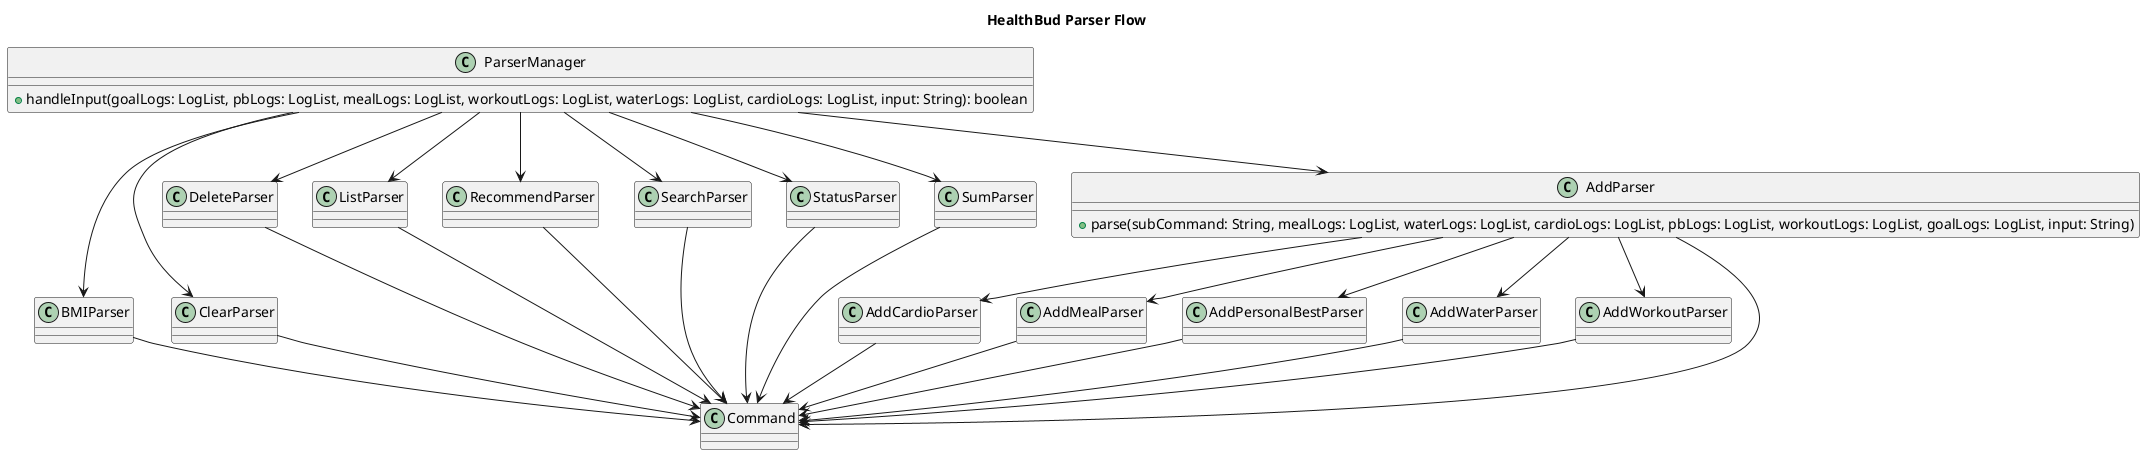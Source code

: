 @startuml
title HealthBud Parser Flow
skinparam defaultFontSize 14
skinparam arrowThickness 1

class ParserManager {
  +handleInput(goalLogs: LogList, pbLogs: LogList, mealLogs: LogList, workoutLogs: LogList, waterLogs: LogList, cardioLogs: LogList, input: String): boolean
}

class BMIParser {
}
class ClearParser {
}
class DeleteParser {
}
class ListParser {
}
class RecommendParser {
}
class SearchParser {
}
class StatusParser {
}
class SumParser {
}

class AddParser {
  +parse(subCommand: String, mealLogs: LogList, waterLogs: LogList, cardioLogs: LogList, pbLogs: LogList, workoutLogs: LogList, goalLogs: LogList, input: String)
}

' AddParser points to its specific add-command parsers
class AddCardioParser {
}
class AddMealParser {
}
class AddPersonalBestParser {
}
class AddWaterParser {
}
class AddWorkoutParser {
}

class Command {
}

' Relationships from ParserManager to normal parsers and AddParser
ParserManager --> BMIParser
ParserManager --> ClearParser
ParserManager --> DeleteParser
ParserManager --> ListParser
ParserManager --> RecommendParser
ParserManager --> SearchParser
ParserManager --> StatusParser
ParserManager --> SumParser
ParserManager --> AddParser

' Relationships from AddParser to specific add-command parsers
AddParser --> AddCardioParser
AddParser --> AddMealParser
AddParser --> AddPersonalBestParser
AddParser --> AddWaterParser
AddParser --> AddWorkoutParser

' All parser classes point to Command
BMIParser --> Command
ClearParser --> Command
DeleteParser --> Command
ListParser --> Command
RecommendParser --> Command
SearchParser --> Command
StatusParser --> Command
SumParser --> Command
AddParser --> Command
AddCardioParser --> Command
AddMealParser --> Command
AddPersonalBestParser --> Command
AddWaterParser --> Command
AddWorkoutParser --> Command

@enduml